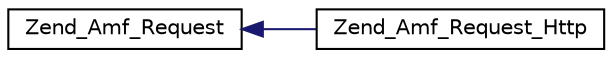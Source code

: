 digraph G
{
  edge [fontname="Helvetica",fontsize="10",labelfontname="Helvetica",labelfontsize="10"];
  node [fontname="Helvetica",fontsize="10",shape=record];
  rankdir="LR";
  Node1 [label="Zend_Amf_Request",height=0.2,width=0.4,color="black", fillcolor="white", style="filled",URL="$class_zend___amf___request.html"];
  Node1 -> Node2 [dir="back",color="midnightblue",fontsize="10",style="solid",fontname="Helvetica"];
  Node2 [label="Zend_Amf_Request_Http",height=0.2,width=0.4,color="black", fillcolor="white", style="filled",URL="$class_zend___amf___request___http.html"];
}
